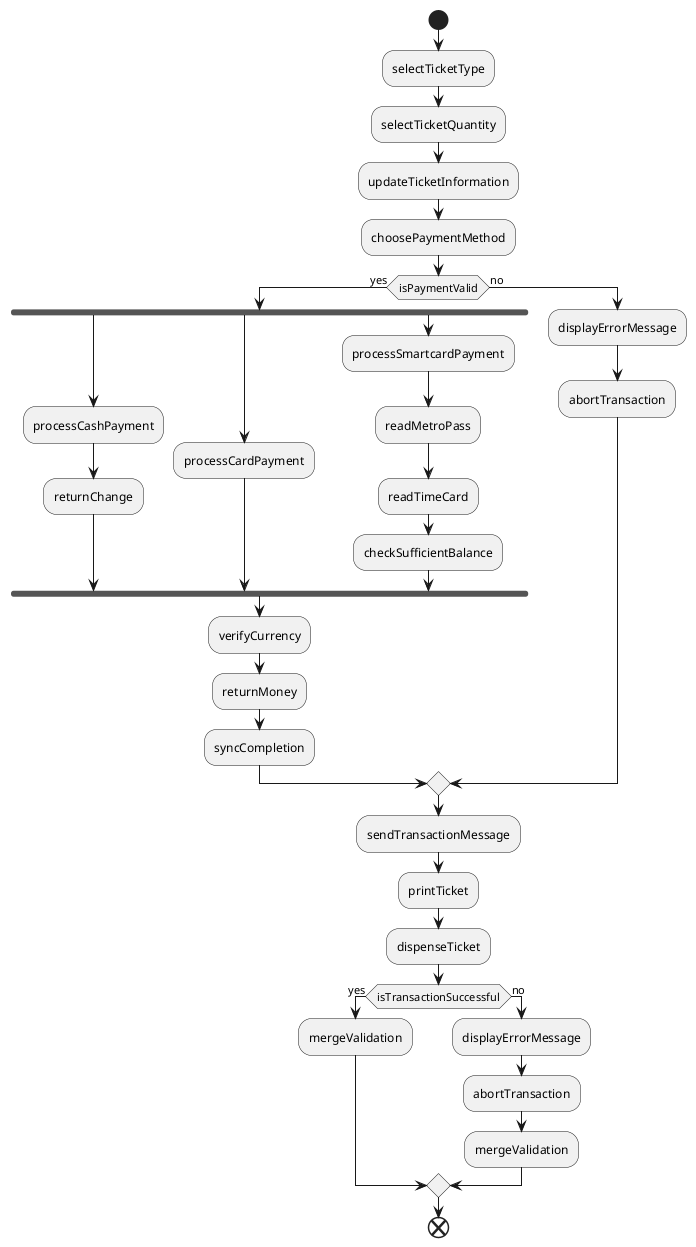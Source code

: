 @startuml
start

:selectTicketType;
:selectTicketQuantity;
:updateTicketInformation;
:choosePaymentMethod;

if (isPaymentValid) then (yes)
    fork
        :processCashPayment;
        :returnChange;
    fork again
        :processCardPayment;
    fork again
        :processSmartcardPayment;
        :readMetroPass;
        :readTimeCard;
        :checkSufficientBalance;
    end fork
    :verifyCurrency;
    :returnMoney;
    :syncCompletion;
else (no)
    :displayErrorMessage;
    :abortTransaction;
endif

:sendTransactionMessage;
:printTicket;
:dispenseTicket;

if (isTransactionSuccessful) then (yes)
    :mergeValidation;
else (no)
    :displayErrorMessage;
    :abortTransaction;
    :mergeValidation;
endif

end

@enduml